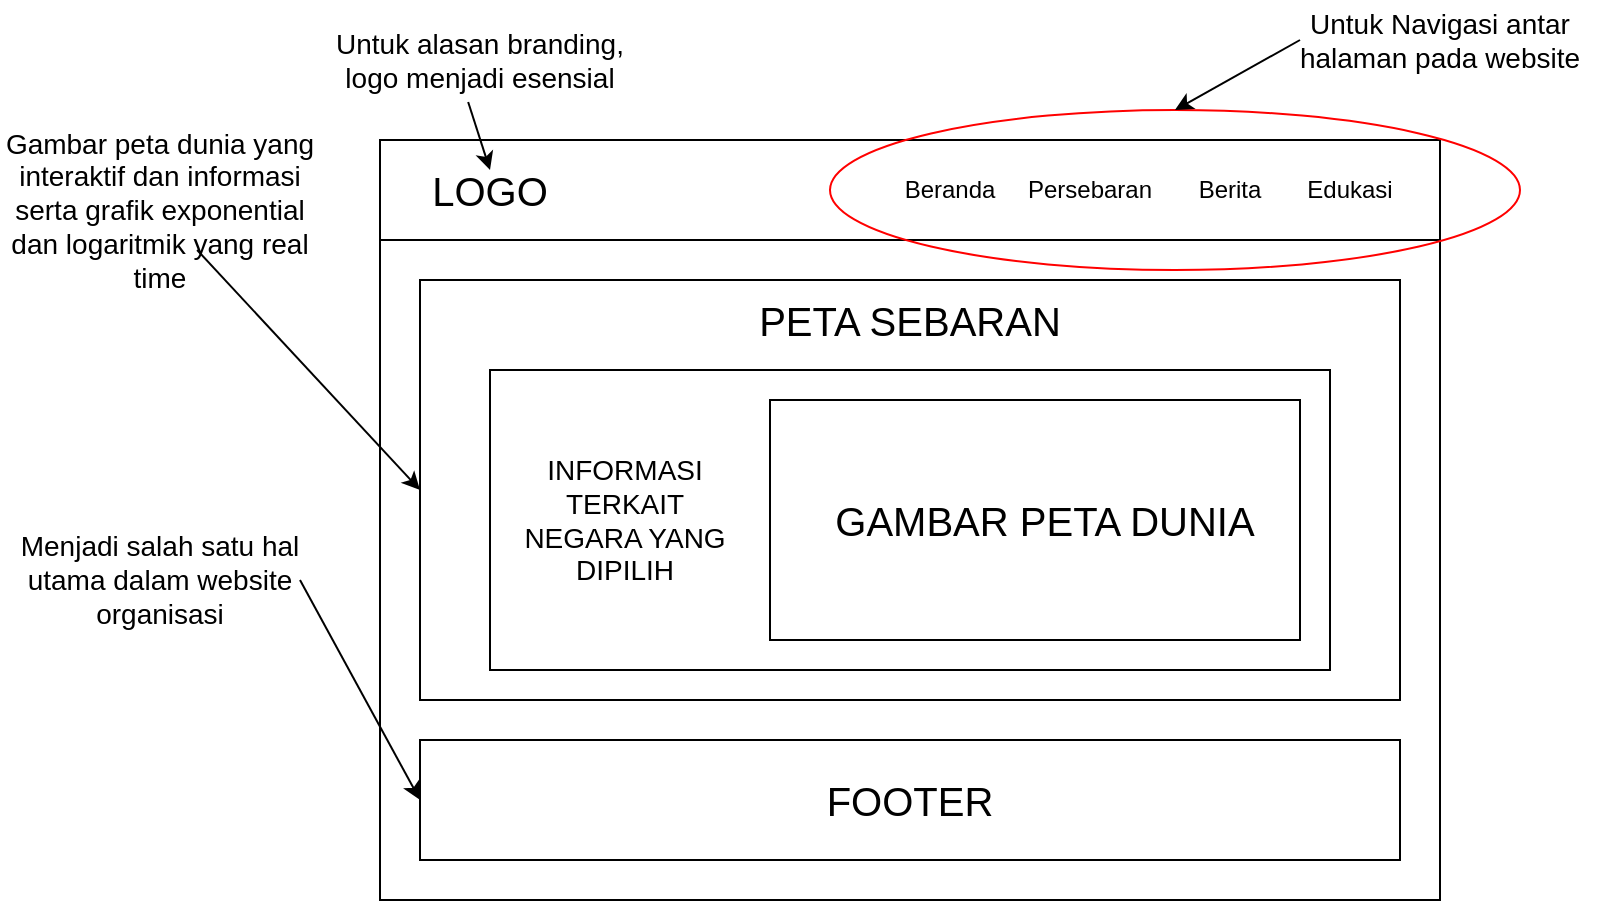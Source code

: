 <mxfile version="13.9.9" type="device"><diagram id="rItrlZnFI5_m7ZA3556O" name="Page-1"><mxGraphModel dx="1731" dy="567" grid="1" gridSize="10" guides="1" tooltips="1" connect="1" arrows="1" fold="1" page="1" pageScale="1" pageWidth="827" pageHeight="1169" math="0" shadow="0"><root><mxCell id="0"/><mxCell id="1" parent="0"/><mxCell id="B_n6TKsRW_DGWmoz-7sN-1" value="" style="rounded=0;whiteSpace=wrap;html=1;" vertex="1" parent="1"><mxGeometry x="140" y="90" width="530" height="380" as="geometry"/></mxCell><mxCell id="B_n6TKsRW_DGWmoz-7sN-2" value="" style="rounded=0;whiteSpace=wrap;html=1;" vertex="1" parent="1"><mxGeometry x="140" y="90" width="530" height="50" as="geometry"/></mxCell><mxCell id="B_n6TKsRW_DGWmoz-7sN-3" value="&lt;font style=&quot;font-size: 20px&quot;&gt;LOGO&lt;/font&gt;" style="text;html=1;strokeColor=none;fillColor=none;align=center;verticalAlign=middle;whiteSpace=wrap;rounded=0;" vertex="1" parent="1"><mxGeometry x="160" y="105" width="70" height="20" as="geometry"/></mxCell><mxCell id="B_n6TKsRW_DGWmoz-7sN-4" value="&lt;font style=&quot;font-size: 12px&quot;&gt;Beranda&lt;/font&gt;" style="text;html=1;strokeColor=none;fillColor=none;align=center;verticalAlign=middle;whiteSpace=wrap;rounded=0;" vertex="1" parent="1"><mxGeometry x="390" y="105" width="70" height="20" as="geometry"/></mxCell><mxCell id="B_n6TKsRW_DGWmoz-7sN-5" value="&lt;font style=&quot;font-size: 12px&quot;&gt;Persebaran&lt;/font&gt;" style="text;html=1;strokeColor=none;fillColor=none;align=center;verticalAlign=middle;whiteSpace=wrap;rounded=0;" vertex="1" parent="1"><mxGeometry x="460" y="105" width="70" height="20" as="geometry"/></mxCell><mxCell id="B_n6TKsRW_DGWmoz-7sN-6" value="&lt;font style=&quot;font-size: 12px&quot;&gt;Berita&lt;/font&gt;" style="text;html=1;strokeColor=none;fillColor=none;align=center;verticalAlign=middle;whiteSpace=wrap;rounded=0;" vertex="1" parent="1"><mxGeometry x="530" y="105" width="70" height="20" as="geometry"/></mxCell><mxCell id="B_n6TKsRW_DGWmoz-7sN-7" value="&lt;font style=&quot;font-size: 12px&quot;&gt;Edukasi&lt;/font&gt;" style="text;html=1;strokeColor=none;fillColor=none;align=center;verticalAlign=middle;whiteSpace=wrap;rounded=0;" vertex="1" parent="1"><mxGeometry x="590" y="105" width="70" height="20" as="geometry"/></mxCell><mxCell id="B_n6TKsRW_DGWmoz-7sN-8" value="" style="rounded=0;whiteSpace=wrap;html=1;" vertex="1" parent="1"><mxGeometry x="160" y="160" width="490" height="210" as="geometry"/></mxCell><mxCell id="B_n6TKsRW_DGWmoz-7sN-23" value="" style="ellipse;whiteSpace=wrap;html=1;gradientColor=#ffffff;fillColor=none;strokeColor=#FF0000;" vertex="1" parent="1"><mxGeometry x="365" y="75" width="345" height="80" as="geometry"/></mxCell><mxCell id="B_n6TKsRW_DGWmoz-7sN-24" value="" style="endArrow=classic;html=1;entryX=0.5;entryY=0;entryDx=0;entryDy=0;" edge="1" parent="1" target="B_n6TKsRW_DGWmoz-7sN-23"><mxGeometry width="50" height="50" relative="1" as="geometry"><mxPoint x="600" y="40" as="sourcePoint"/><mxPoint x="490" y="170" as="targetPoint"/></mxGeometry></mxCell><mxCell id="B_n6TKsRW_DGWmoz-7sN-25" value="&lt;font style=&quot;font-size: 14px&quot;&gt;Untuk Navigasi antar halaman pada website&lt;/font&gt;" style="text;html=1;strokeColor=none;fillColor=none;align=center;verticalAlign=middle;whiteSpace=wrap;rounded=0;" vertex="1" parent="1"><mxGeometry x="590" y="20" width="160" height="40" as="geometry"/></mxCell><mxCell id="B_n6TKsRW_DGWmoz-7sN-26" value="&lt;font style=&quot;font-size: 14px&quot;&gt;Untuk alasan branding, logo menjadi esensial&lt;/font&gt;" style="text;html=1;strokeColor=none;fillColor=none;align=center;verticalAlign=middle;whiteSpace=wrap;rounded=0;" vertex="1" parent="1"><mxGeometry x="110" y="30" width="160" height="40" as="geometry"/></mxCell><mxCell id="B_n6TKsRW_DGWmoz-7sN-27" value="" style="endArrow=classic;html=1;entryX=0.5;entryY=0;entryDx=0;entryDy=0;exitX=0.463;exitY=1.025;exitDx=0;exitDy=0;exitPerimeter=0;" edge="1" parent="1" source="B_n6TKsRW_DGWmoz-7sN-26" target="B_n6TKsRW_DGWmoz-7sN-3"><mxGeometry width="50" height="50" relative="1" as="geometry"><mxPoint x="610" y="50" as="sourcePoint"/><mxPoint x="547.5" y="85" as="targetPoint"/></mxGeometry></mxCell><mxCell id="B_n6TKsRW_DGWmoz-7sN-29" value="" style="endArrow=classic;html=1;entryX=0;entryY=0.5;entryDx=0;entryDy=0;exitX=1;exitY=0.5;exitDx=0;exitDy=0;" edge="1" parent="1" target="B_n6TKsRW_DGWmoz-7sN-38"><mxGeometry width="50" height="50" relative="1" as="geometry"><mxPoint x="100" y="310.0" as="sourcePoint"/><mxPoint x="160" y="350" as="targetPoint"/></mxGeometry></mxCell><mxCell id="B_n6TKsRW_DGWmoz-7sN-35" value="&lt;font style=&quot;font-size: 14px&quot;&gt;Menjadi salah satu hal utama dalam website organisasi&lt;/font&gt;" style="text;html=1;strokeColor=none;fillColor=none;align=center;verticalAlign=middle;whiteSpace=wrap;rounded=0;" vertex="1" parent="1"><mxGeometry x="-50" y="290" width="160" height="40" as="geometry"/></mxCell><mxCell id="B_n6TKsRW_DGWmoz-7sN-36" value="&lt;font style=&quot;font-size: 14px&quot;&gt;Gambar peta dunia yang interaktif dan informasi serta grafik exponential dan logaritmik yang real time&lt;/font&gt;" style="text;html=1;strokeColor=none;fillColor=none;align=center;verticalAlign=middle;whiteSpace=wrap;rounded=0;" vertex="1" parent="1"><mxGeometry x="-50" y="105" width="160" height="40" as="geometry"/></mxCell><mxCell id="B_n6TKsRW_DGWmoz-7sN-37" value="" style="endArrow=classic;html=1;entryX=0;entryY=0.5;entryDx=0;entryDy=0;" edge="1" parent="1" source="B_n6TKsRW_DGWmoz-7sN-36" target="B_n6TKsRW_DGWmoz-7sN-8"><mxGeometry width="50" height="50" relative="1" as="geometry"><mxPoint x="110" y="320" as="sourcePoint"/><mxPoint x="170" y="360" as="targetPoint"/></mxGeometry></mxCell><mxCell id="B_n6TKsRW_DGWmoz-7sN-38" value="" style="rounded=0;whiteSpace=wrap;html=1;" vertex="1" parent="1"><mxGeometry x="160" y="390" width="490" height="60" as="geometry"/></mxCell><mxCell id="B_n6TKsRW_DGWmoz-7sN-39" value="&lt;font style=&quot;font-size: 20px&quot;&gt;PETA SEBARAN&lt;/font&gt;" style="text;html=1;strokeColor=none;fillColor=none;align=center;verticalAlign=middle;whiteSpace=wrap;rounded=0;" vertex="1" parent="1"><mxGeometry x="315" y="170" width="180" height="20" as="geometry"/></mxCell><mxCell id="B_n6TKsRW_DGWmoz-7sN-40" value="&lt;font style=&quot;font-size: 20px&quot;&gt;FOOTER&lt;/font&gt;" style="text;html=1;strokeColor=none;fillColor=none;align=center;verticalAlign=middle;whiteSpace=wrap;rounded=0;" vertex="1" parent="1"><mxGeometry x="315" y="410" width="180" height="20" as="geometry"/></mxCell><mxCell id="B_n6TKsRW_DGWmoz-7sN-41" value="" style="rounded=0;whiteSpace=wrap;html=1;" vertex="1" parent="1"><mxGeometry x="195" y="205" width="420" height="150" as="geometry"/></mxCell><mxCell id="B_n6TKsRW_DGWmoz-7sN-43" value="&lt;font&gt;&lt;font style=&quot;font-size: 14px&quot;&gt;INFORMASI TERKAIT NEGARA YANG DIPILIH&lt;/font&gt;&lt;br&gt;&lt;/font&gt;" style="text;html=1;strokeColor=none;fillColor=none;align=center;verticalAlign=middle;whiteSpace=wrap;rounded=0;" vertex="1" parent="1"><mxGeometry x="210" y="235" width="105" height="90" as="geometry"/></mxCell><mxCell id="B_n6TKsRW_DGWmoz-7sN-44" value="" style="rounded=0;whiteSpace=wrap;html=1;" vertex="1" parent="1"><mxGeometry x="335" y="220" width="265" height="120" as="geometry"/></mxCell><mxCell id="B_n6TKsRW_DGWmoz-7sN-45" value="&lt;font style=&quot;font-size: 20px&quot;&gt;GAMBAR PETA DUNIA&lt;br&gt;&lt;/font&gt;" style="text;html=1;strokeColor=none;fillColor=none;align=center;verticalAlign=middle;whiteSpace=wrap;rounded=0;" vertex="1" parent="1"><mxGeometry x="355" y="270" width="235" height="20" as="geometry"/></mxCell></root></mxGraphModel></diagram></mxfile>